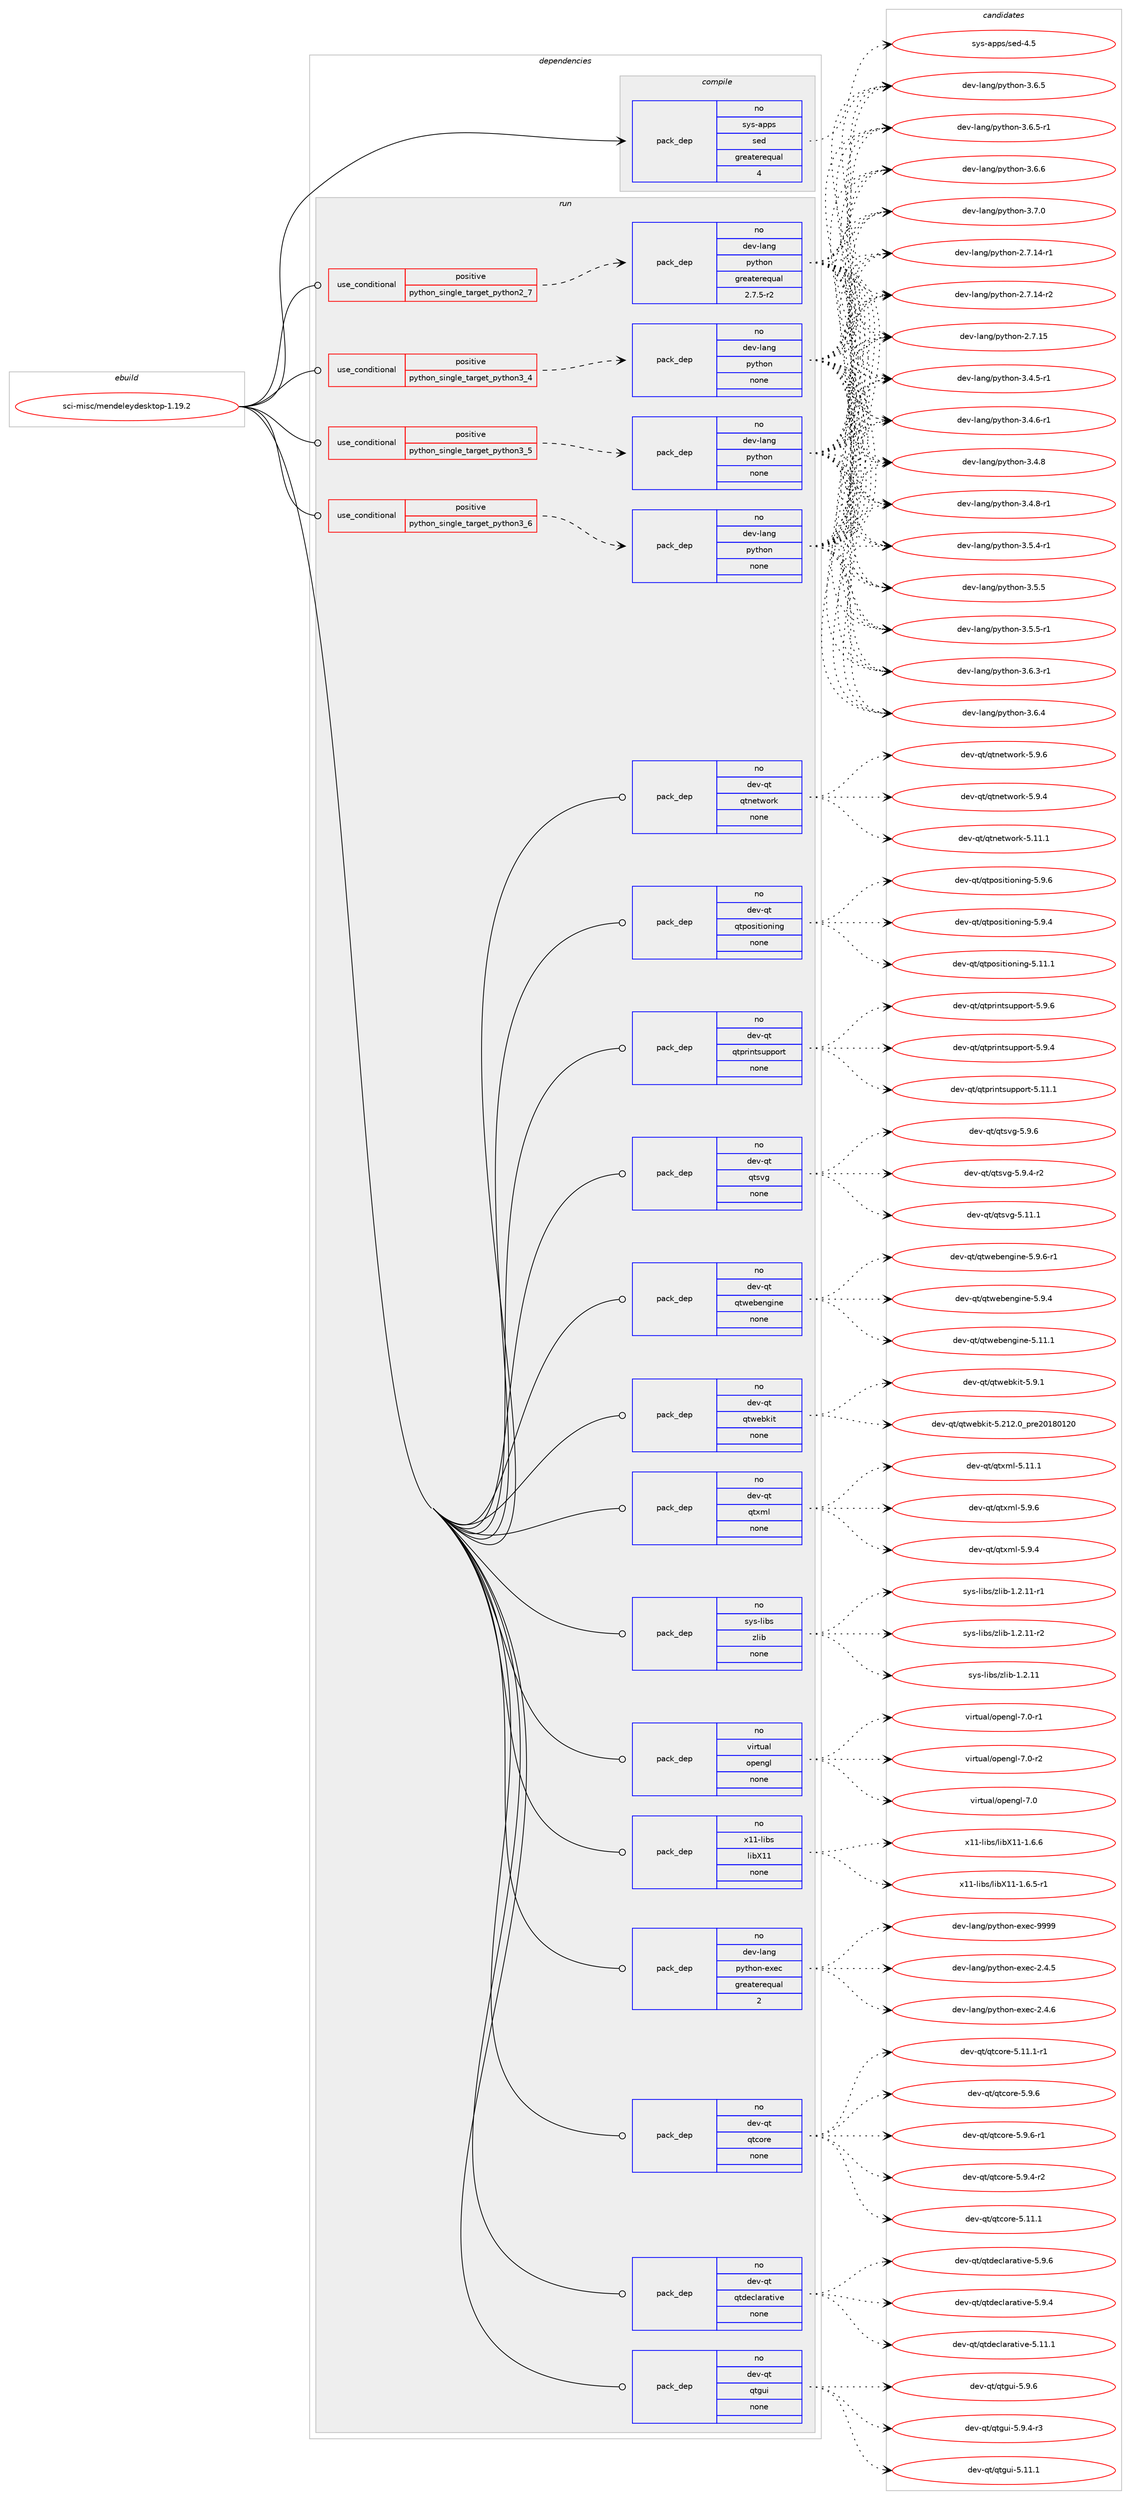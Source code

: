 digraph prolog {

# *************
# Graph options
# *************

newrank=true;
concentrate=true;
compound=true;
graph [rankdir=LR,fontname=Helvetica,fontsize=10,ranksep=1.5];#, ranksep=2.5, nodesep=0.2];
edge  [arrowhead=vee];
node  [fontname=Helvetica,fontsize=10];

# **********
# The ebuild
# **********

subgraph cluster_leftcol {
color=gray;
rank=same;
label=<<i>ebuild</i>>;
id [label="sci-misc/mendeleydesktop-1.19.2", color=red, width=4, href="../sci-misc/mendeleydesktop-1.19.2.svg"];
}

# ****************
# The dependencies
# ****************

subgraph cluster_midcol {
color=gray;
label=<<i>dependencies</i>>;
subgraph cluster_compile {
fillcolor="#eeeeee";
style=filled;
label=<<i>compile</i>>;
subgraph pack1148 {
dependency1564 [label=<<TABLE BORDER="0" CELLBORDER="1" CELLSPACING="0" CELLPADDING="4" WIDTH="220"><TR><TD ROWSPAN="6" CELLPADDING="30">pack_dep</TD></TR><TR><TD WIDTH="110">no</TD></TR><TR><TD>sys-apps</TD></TR><TR><TD>sed</TD></TR><TR><TD>greaterequal</TD></TR><TR><TD>4</TD></TR></TABLE>>, shape=none, color=blue];
}
id:e -> dependency1564:w [weight=20,style="solid",arrowhead="vee"];
}
subgraph cluster_compileandrun {
fillcolor="#eeeeee";
style=filled;
label=<<i>compile and run</i>>;
}
subgraph cluster_run {
fillcolor="#eeeeee";
style=filled;
label=<<i>run</i>>;
subgraph cond390 {
dependency1565 [label=<<TABLE BORDER="0" CELLBORDER="1" CELLSPACING="0" CELLPADDING="4"><TR><TD ROWSPAN="3" CELLPADDING="10">use_conditional</TD></TR><TR><TD>positive</TD></TR><TR><TD>python_single_target_python2_7</TD></TR></TABLE>>, shape=none, color=red];
subgraph pack1149 {
dependency1566 [label=<<TABLE BORDER="0" CELLBORDER="1" CELLSPACING="0" CELLPADDING="4" WIDTH="220"><TR><TD ROWSPAN="6" CELLPADDING="30">pack_dep</TD></TR><TR><TD WIDTH="110">no</TD></TR><TR><TD>dev-lang</TD></TR><TR><TD>python</TD></TR><TR><TD>greaterequal</TD></TR><TR><TD>2.7.5-r2</TD></TR></TABLE>>, shape=none, color=blue];
}
dependency1565:e -> dependency1566:w [weight=20,style="dashed",arrowhead="vee"];
}
id:e -> dependency1565:w [weight=20,style="solid",arrowhead="odot"];
subgraph cond391 {
dependency1567 [label=<<TABLE BORDER="0" CELLBORDER="1" CELLSPACING="0" CELLPADDING="4"><TR><TD ROWSPAN="3" CELLPADDING="10">use_conditional</TD></TR><TR><TD>positive</TD></TR><TR><TD>python_single_target_python3_4</TD></TR></TABLE>>, shape=none, color=red];
subgraph pack1150 {
dependency1568 [label=<<TABLE BORDER="0" CELLBORDER="1" CELLSPACING="0" CELLPADDING="4" WIDTH="220"><TR><TD ROWSPAN="6" CELLPADDING="30">pack_dep</TD></TR><TR><TD WIDTH="110">no</TD></TR><TR><TD>dev-lang</TD></TR><TR><TD>python</TD></TR><TR><TD>none</TD></TR><TR><TD></TD></TR></TABLE>>, shape=none, color=blue];
}
dependency1567:e -> dependency1568:w [weight=20,style="dashed",arrowhead="vee"];
}
id:e -> dependency1567:w [weight=20,style="solid",arrowhead="odot"];
subgraph cond392 {
dependency1569 [label=<<TABLE BORDER="0" CELLBORDER="1" CELLSPACING="0" CELLPADDING="4"><TR><TD ROWSPAN="3" CELLPADDING="10">use_conditional</TD></TR><TR><TD>positive</TD></TR><TR><TD>python_single_target_python3_5</TD></TR></TABLE>>, shape=none, color=red];
subgraph pack1151 {
dependency1570 [label=<<TABLE BORDER="0" CELLBORDER="1" CELLSPACING="0" CELLPADDING="4" WIDTH="220"><TR><TD ROWSPAN="6" CELLPADDING="30">pack_dep</TD></TR><TR><TD WIDTH="110">no</TD></TR><TR><TD>dev-lang</TD></TR><TR><TD>python</TD></TR><TR><TD>none</TD></TR><TR><TD></TD></TR></TABLE>>, shape=none, color=blue];
}
dependency1569:e -> dependency1570:w [weight=20,style="dashed",arrowhead="vee"];
}
id:e -> dependency1569:w [weight=20,style="solid",arrowhead="odot"];
subgraph cond393 {
dependency1571 [label=<<TABLE BORDER="0" CELLBORDER="1" CELLSPACING="0" CELLPADDING="4"><TR><TD ROWSPAN="3" CELLPADDING="10">use_conditional</TD></TR><TR><TD>positive</TD></TR><TR><TD>python_single_target_python3_6</TD></TR></TABLE>>, shape=none, color=red];
subgraph pack1152 {
dependency1572 [label=<<TABLE BORDER="0" CELLBORDER="1" CELLSPACING="0" CELLPADDING="4" WIDTH="220"><TR><TD ROWSPAN="6" CELLPADDING="30">pack_dep</TD></TR><TR><TD WIDTH="110">no</TD></TR><TR><TD>dev-lang</TD></TR><TR><TD>python</TD></TR><TR><TD>none</TD></TR><TR><TD></TD></TR></TABLE>>, shape=none, color=blue];
}
dependency1571:e -> dependency1572:w [weight=20,style="dashed",arrowhead="vee"];
}
id:e -> dependency1571:w [weight=20,style="solid",arrowhead="odot"];
subgraph pack1153 {
dependency1573 [label=<<TABLE BORDER="0" CELLBORDER="1" CELLSPACING="0" CELLPADDING="4" WIDTH="220"><TR><TD ROWSPAN="6" CELLPADDING="30">pack_dep</TD></TR><TR><TD WIDTH="110">no</TD></TR><TR><TD>dev-lang</TD></TR><TR><TD>python-exec</TD></TR><TR><TD>greaterequal</TD></TR><TR><TD>2</TD></TR></TABLE>>, shape=none, color=blue];
}
id:e -> dependency1573:w [weight=20,style="solid",arrowhead="odot"];
subgraph pack1154 {
dependency1574 [label=<<TABLE BORDER="0" CELLBORDER="1" CELLSPACING="0" CELLPADDING="4" WIDTH="220"><TR><TD ROWSPAN="6" CELLPADDING="30">pack_dep</TD></TR><TR><TD WIDTH="110">no</TD></TR><TR><TD>dev-qt</TD></TR><TR><TD>qtcore</TD></TR><TR><TD>none</TD></TR><TR><TD></TD></TR></TABLE>>, shape=none, color=blue];
}
id:e -> dependency1574:w [weight=20,style="solid",arrowhead="odot"];
subgraph pack1155 {
dependency1575 [label=<<TABLE BORDER="0" CELLBORDER="1" CELLSPACING="0" CELLPADDING="4" WIDTH="220"><TR><TD ROWSPAN="6" CELLPADDING="30">pack_dep</TD></TR><TR><TD WIDTH="110">no</TD></TR><TR><TD>dev-qt</TD></TR><TR><TD>qtdeclarative</TD></TR><TR><TD>none</TD></TR><TR><TD></TD></TR></TABLE>>, shape=none, color=blue];
}
id:e -> dependency1575:w [weight=20,style="solid",arrowhead="odot"];
subgraph pack1156 {
dependency1576 [label=<<TABLE BORDER="0" CELLBORDER="1" CELLSPACING="0" CELLPADDING="4" WIDTH="220"><TR><TD ROWSPAN="6" CELLPADDING="30">pack_dep</TD></TR><TR><TD WIDTH="110">no</TD></TR><TR><TD>dev-qt</TD></TR><TR><TD>qtgui</TD></TR><TR><TD>none</TD></TR><TR><TD></TD></TR></TABLE>>, shape=none, color=blue];
}
id:e -> dependency1576:w [weight=20,style="solid",arrowhead="odot"];
subgraph pack1157 {
dependency1577 [label=<<TABLE BORDER="0" CELLBORDER="1" CELLSPACING="0" CELLPADDING="4" WIDTH="220"><TR><TD ROWSPAN="6" CELLPADDING="30">pack_dep</TD></TR><TR><TD WIDTH="110">no</TD></TR><TR><TD>dev-qt</TD></TR><TR><TD>qtnetwork</TD></TR><TR><TD>none</TD></TR><TR><TD></TD></TR></TABLE>>, shape=none, color=blue];
}
id:e -> dependency1577:w [weight=20,style="solid",arrowhead="odot"];
subgraph pack1158 {
dependency1578 [label=<<TABLE BORDER="0" CELLBORDER="1" CELLSPACING="0" CELLPADDING="4" WIDTH="220"><TR><TD ROWSPAN="6" CELLPADDING="30">pack_dep</TD></TR><TR><TD WIDTH="110">no</TD></TR><TR><TD>dev-qt</TD></TR><TR><TD>qtpositioning</TD></TR><TR><TD>none</TD></TR><TR><TD></TD></TR></TABLE>>, shape=none, color=blue];
}
id:e -> dependency1578:w [weight=20,style="solid",arrowhead="odot"];
subgraph pack1159 {
dependency1579 [label=<<TABLE BORDER="0" CELLBORDER="1" CELLSPACING="0" CELLPADDING="4" WIDTH="220"><TR><TD ROWSPAN="6" CELLPADDING="30">pack_dep</TD></TR><TR><TD WIDTH="110">no</TD></TR><TR><TD>dev-qt</TD></TR><TR><TD>qtprintsupport</TD></TR><TR><TD>none</TD></TR><TR><TD></TD></TR></TABLE>>, shape=none, color=blue];
}
id:e -> dependency1579:w [weight=20,style="solid",arrowhead="odot"];
subgraph pack1160 {
dependency1580 [label=<<TABLE BORDER="0" CELLBORDER="1" CELLSPACING="0" CELLPADDING="4" WIDTH="220"><TR><TD ROWSPAN="6" CELLPADDING="30">pack_dep</TD></TR><TR><TD WIDTH="110">no</TD></TR><TR><TD>dev-qt</TD></TR><TR><TD>qtsvg</TD></TR><TR><TD>none</TD></TR><TR><TD></TD></TR></TABLE>>, shape=none, color=blue];
}
id:e -> dependency1580:w [weight=20,style="solid",arrowhead="odot"];
subgraph pack1161 {
dependency1581 [label=<<TABLE BORDER="0" CELLBORDER="1" CELLSPACING="0" CELLPADDING="4" WIDTH="220"><TR><TD ROWSPAN="6" CELLPADDING="30">pack_dep</TD></TR><TR><TD WIDTH="110">no</TD></TR><TR><TD>dev-qt</TD></TR><TR><TD>qtwebengine</TD></TR><TR><TD>none</TD></TR><TR><TD></TD></TR></TABLE>>, shape=none, color=blue];
}
id:e -> dependency1581:w [weight=20,style="solid",arrowhead="odot"];
subgraph pack1162 {
dependency1582 [label=<<TABLE BORDER="0" CELLBORDER="1" CELLSPACING="0" CELLPADDING="4" WIDTH="220"><TR><TD ROWSPAN="6" CELLPADDING="30">pack_dep</TD></TR><TR><TD WIDTH="110">no</TD></TR><TR><TD>dev-qt</TD></TR><TR><TD>qtwebkit</TD></TR><TR><TD>none</TD></TR><TR><TD></TD></TR></TABLE>>, shape=none, color=blue];
}
id:e -> dependency1582:w [weight=20,style="solid",arrowhead="odot"];
subgraph pack1163 {
dependency1583 [label=<<TABLE BORDER="0" CELLBORDER="1" CELLSPACING="0" CELLPADDING="4" WIDTH="220"><TR><TD ROWSPAN="6" CELLPADDING="30">pack_dep</TD></TR><TR><TD WIDTH="110">no</TD></TR><TR><TD>dev-qt</TD></TR><TR><TD>qtxml</TD></TR><TR><TD>none</TD></TR><TR><TD></TD></TR></TABLE>>, shape=none, color=blue];
}
id:e -> dependency1583:w [weight=20,style="solid",arrowhead="odot"];
subgraph pack1164 {
dependency1584 [label=<<TABLE BORDER="0" CELLBORDER="1" CELLSPACING="0" CELLPADDING="4" WIDTH="220"><TR><TD ROWSPAN="6" CELLPADDING="30">pack_dep</TD></TR><TR><TD WIDTH="110">no</TD></TR><TR><TD>sys-libs</TD></TR><TR><TD>zlib</TD></TR><TR><TD>none</TD></TR><TR><TD></TD></TR></TABLE>>, shape=none, color=blue];
}
id:e -> dependency1584:w [weight=20,style="solid",arrowhead="odot"];
subgraph pack1165 {
dependency1585 [label=<<TABLE BORDER="0" CELLBORDER="1" CELLSPACING="0" CELLPADDING="4" WIDTH="220"><TR><TD ROWSPAN="6" CELLPADDING="30">pack_dep</TD></TR><TR><TD WIDTH="110">no</TD></TR><TR><TD>virtual</TD></TR><TR><TD>opengl</TD></TR><TR><TD>none</TD></TR><TR><TD></TD></TR></TABLE>>, shape=none, color=blue];
}
id:e -> dependency1585:w [weight=20,style="solid",arrowhead="odot"];
subgraph pack1166 {
dependency1586 [label=<<TABLE BORDER="0" CELLBORDER="1" CELLSPACING="0" CELLPADDING="4" WIDTH="220"><TR><TD ROWSPAN="6" CELLPADDING="30">pack_dep</TD></TR><TR><TD WIDTH="110">no</TD></TR><TR><TD>x11-libs</TD></TR><TR><TD>libX11</TD></TR><TR><TD>none</TD></TR><TR><TD></TD></TR></TABLE>>, shape=none, color=blue];
}
id:e -> dependency1586:w [weight=20,style="solid",arrowhead="odot"];
}
}

# **************
# The candidates
# **************

subgraph cluster_choices {
rank=same;
color=gray;
label=<<i>candidates</i>>;

subgraph choice1148 {
color=black;
nodesep=1;
choice11512111545971121121154711510110045524653 [label="sys-apps/sed-4.5", color=red, width=4,href="../sys-apps/sed-4.5.svg"];
dependency1564:e -> choice11512111545971121121154711510110045524653:w [style=dotted,weight="100"];
}
subgraph choice1149 {
color=black;
nodesep=1;
choice100101118451089711010347112121116104111110455046554649524511449 [label="dev-lang/python-2.7.14-r1", color=red, width=4,href="../dev-lang/python-2.7.14-r1.svg"];
choice100101118451089711010347112121116104111110455046554649524511450 [label="dev-lang/python-2.7.14-r2", color=red, width=4,href="../dev-lang/python-2.7.14-r2.svg"];
choice10010111845108971101034711212111610411111045504655464953 [label="dev-lang/python-2.7.15", color=red, width=4,href="../dev-lang/python-2.7.15.svg"];
choice1001011184510897110103471121211161041111104551465246534511449 [label="dev-lang/python-3.4.5-r1", color=red, width=4,href="../dev-lang/python-3.4.5-r1.svg"];
choice1001011184510897110103471121211161041111104551465246544511449 [label="dev-lang/python-3.4.6-r1", color=red, width=4,href="../dev-lang/python-3.4.6-r1.svg"];
choice100101118451089711010347112121116104111110455146524656 [label="dev-lang/python-3.4.8", color=red, width=4,href="../dev-lang/python-3.4.8.svg"];
choice1001011184510897110103471121211161041111104551465246564511449 [label="dev-lang/python-3.4.8-r1", color=red, width=4,href="../dev-lang/python-3.4.8-r1.svg"];
choice1001011184510897110103471121211161041111104551465346524511449 [label="dev-lang/python-3.5.4-r1", color=red, width=4,href="../dev-lang/python-3.5.4-r1.svg"];
choice100101118451089711010347112121116104111110455146534653 [label="dev-lang/python-3.5.5", color=red, width=4,href="../dev-lang/python-3.5.5.svg"];
choice1001011184510897110103471121211161041111104551465346534511449 [label="dev-lang/python-3.5.5-r1", color=red, width=4,href="../dev-lang/python-3.5.5-r1.svg"];
choice1001011184510897110103471121211161041111104551465446514511449 [label="dev-lang/python-3.6.3-r1", color=red, width=4,href="../dev-lang/python-3.6.3-r1.svg"];
choice100101118451089711010347112121116104111110455146544652 [label="dev-lang/python-3.6.4", color=red, width=4,href="../dev-lang/python-3.6.4.svg"];
choice100101118451089711010347112121116104111110455146544653 [label="dev-lang/python-3.6.5", color=red, width=4,href="../dev-lang/python-3.6.5.svg"];
choice1001011184510897110103471121211161041111104551465446534511449 [label="dev-lang/python-3.6.5-r1", color=red, width=4,href="../dev-lang/python-3.6.5-r1.svg"];
choice100101118451089711010347112121116104111110455146544654 [label="dev-lang/python-3.6.6", color=red, width=4,href="../dev-lang/python-3.6.6.svg"];
choice100101118451089711010347112121116104111110455146554648 [label="dev-lang/python-3.7.0", color=red, width=4,href="../dev-lang/python-3.7.0.svg"];
dependency1566:e -> choice100101118451089711010347112121116104111110455046554649524511449:w [style=dotted,weight="100"];
dependency1566:e -> choice100101118451089711010347112121116104111110455046554649524511450:w [style=dotted,weight="100"];
dependency1566:e -> choice10010111845108971101034711212111610411111045504655464953:w [style=dotted,weight="100"];
dependency1566:e -> choice1001011184510897110103471121211161041111104551465246534511449:w [style=dotted,weight="100"];
dependency1566:e -> choice1001011184510897110103471121211161041111104551465246544511449:w [style=dotted,weight="100"];
dependency1566:e -> choice100101118451089711010347112121116104111110455146524656:w [style=dotted,weight="100"];
dependency1566:e -> choice1001011184510897110103471121211161041111104551465246564511449:w [style=dotted,weight="100"];
dependency1566:e -> choice1001011184510897110103471121211161041111104551465346524511449:w [style=dotted,weight="100"];
dependency1566:e -> choice100101118451089711010347112121116104111110455146534653:w [style=dotted,weight="100"];
dependency1566:e -> choice1001011184510897110103471121211161041111104551465346534511449:w [style=dotted,weight="100"];
dependency1566:e -> choice1001011184510897110103471121211161041111104551465446514511449:w [style=dotted,weight="100"];
dependency1566:e -> choice100101118451089711010347112121116104111110455146544652:w [style=dotted,weight="100"];
dependency1566:e -> choice100101118451089711010347112121116104111110455146544653:w [style=dotted,weight="100"];
dependency1566:e -> choice1001011184510897110103471121211161041111104551465446534511449:w [style=dotted,weight="100"];
dependency1566:e -> choice100101118451089711010347112121116104111110455146544654:w [style=dotted,weight="100"];
dependency1566:e -> choice100101118451089711010347112121116104111110455146554648:w [style=dotted,weight="100"];
}
subgraph choice1150 {
color=black;
nodesep=1;
choice100101118451089711010347112121116104111110455046554649524511449 [label="dev-lang/python-2.7.14-r1", color=red, width=4,href="../dev-lang/python-2.7.14-r1.svg"];
choice100101118451089711010347112121116104111110455046554649524511450 [label="dev-lang/python-2.7.14-r2", color=red, width=4,href="../dev-lang/python-2.7.14-r2.svg"];
choice10010111845108971101034711212111610411111045504655464953 [label="dev-lang/python-2.7.15", color=red, width=4,href="../dev-lang/python-2.7.15.svg"];
choice1001011184510897110103471121211161041111104551465246534511449 [label="dev-lang/python-3.4.5-r1", color=red, width=4,href="../dev-lang/python-3.4.5-r1.svg"];
choice1001011184510897110103471121211161041111104551465246544511449 [label="dev-lang/python-3.4.6-r1", color=red, width=4,href="../dev-lang/python-3.4.6-r1.svg"];
choice100101118451089711010347112121116104111110455146524656 [label="dev-lang/python-3.4.8", color=red, width=4,href="../dev-lang/python-3.4.8.svg"];
choice1001011184510897110103471121211161041111104551465246564511449 [label="dev-lang/python-3.4.8-r1", color=red, width=4,href="../dev-lang/python-3.4.8-r1.svg"];
choice1001011184510897110103471121211161041111104551465346524511449 [label="dev-lang/python-3.5.4-r1", color=red, width=4,href="../dev-lang/python-3.5.4-r1.svg"];
choice100101118451089711010347112121116104111110455146534653 [label="dev-lang/python-3.5.5", color=red, width=4,href="../dev-lang/python-3.5.5.svg"];
choice1001011184510897110103471121211161041111104551465346534511449 [label="dev-lang/python-3.5.5-r1", color=red, width=4,href="../dev-lang/python-3.5.5-r1.svg"];
choice1001011184510897110103471121211161041111104551465446514511449 [label="dev-lang/python-3.6.3-r1", color=red, width=4,href="../dev-lang/python-3.6.3-r1.svg"];
choice100101118451089711010347112121116104111110455146544652 [label="dev-lang/python-3.6.4", color=red, width=4,href="../dev-lang/python-3.6.4.svg"];
choice100101118451089711010347112121116104111110455146544653 [label="dev-lang/python-3.6.5", color=red, width=4,href="../dev-lang/python-3.6.5.svg"];
choice1001011184510897110103471121211161041111104551465446534511449 [label="dev-lang/python-3.6.5-r1", color=red, width=4,href="../dev-lang/python-3.6.5-r1.svg"];
choice100101118451089711010347112121116104111110455146544654 [label="dev-lang/python-3.6.6", color=red, width=4,href="../dev-lang/python-3.6.6.svg"];
choice100101118451089711010347112121116104111110455146554648 [label="dev-lang/python-3.7.0", color=red, width=4,href="../dev-lang/python-3.7.0.svg"];
dependency1568:e -> choice100101118451089711010347112121116104111110455046554649524511449:w [style=dotted,weight="100"];
dependency1568:e -> choice100101118451089711010347112121116104111110455046554649524511450:w [style=dotted,weight="100"];
dependency1568:e -> choice10010111845108971101034711212111610411111045504655464953:w [style=dotted,weight="100"];
dependency1568:e -> choice1001011184510897110103471121211161041111104551465246534511449:w [style=dotted,weight="100"];
dependency1568:e -> choice1001011184510897110103471121211161041111104551465246544511449:w [style=dotted,weight="100"];
dependency1568:e -> choice100101118451089711010347112121116104111110455146524656:w [style=dotted,weight="100"];
dependency1568:e -> choice1001011184510897110103471121211161041111104551465246564511449:w [style=dotted,weight="100"];
dependency1568:e -> choice1001011184510897110103471121211161041111104551465346524511449:w [style=dotted,weight="100"];
dependency1568:e -> choice100101118451089711010347112121116104111110455146534653:w [style=dotted,weight="100"];
dependency1568:e -> choice1001011184510897110103471121211161041111104551465346534511449:w [style=dotted,weight="100"];
dependency1568:e -> choice1001011184510897110103471121211161041111104551465446514511449:w [style=dotted,weight="100"];
dependency1568:e -> choice100101118451089711010347112121116104111110455146544652:w [style=dotted,weight="100"];
dependency1568:e -> choice100101118451089711010347112121116104111110455146544653:w [style=dotted,weight="100"];
dependency1568:e -> choice1001011184510897110103471121211161041111104551465446534511449:w [style=dotted,weight="100"];
dependency1568:e -> choice100101118451089711010347112121116104111110455146544654:w [style=dotted,weight="100"];
dependency1568:e -> choice100101118451089711010347112121116104111110455146554648:w [style=dotted,weight="100"];
}
subgraph choice1151 {
color=black;
nodesep=1;
choice100101118451089711010347112121116104111110455046554649524511449 [label="dev-lang/python-2.7.14-r1", color=red, width=4,href="../dev-lang/python-2.7.14-r1.svg"];
choice100101118451089711010347112121116104111110455046554649524511450 [label="dev-lang/python-2.7.14-r2", color=red, width=4,href="../dev-lang/python-2.7.14-r2.svg"];
choice10010111845108971101034711212111610411111045504655464953 [label="dev-lang/python-2.7.15", color=red, width=4,href="../dev-lang/python-2.7.15.svg"];
choice1001011184510897110103471121211161041111104551465246534511449 [label="dev-lang/python-3.4.5-r1", color=red, width=4,href="../dev-lang/python-3.4.5-r1.svg"];
choice1001011184510897110103471121211161041111104551465246544511449 [label="dev-lang/python-3.4.6-r1", color=red, width=4,href="../dev-lang/python-3.4.6-r1.svg"];
choice100101118451089711010347112121116104111110455146524656 [label="dev-lang/python-3.4.8", color=red, width=4,href="../dev-lang/python-3.4.8.svg"];
choice1001011184510897110103471121211161041111104551465246564511449 [label="dev-lang/python-3.4.8-r1", color=red, width=4,href="../dev-lang/python-3.4.8-r1.svg"];
choice1001011184510897110103471121211161041111104551465346524511449 [label="dev-lang/python-3.5.4-r1", color=red, width=4,href="../dev-lang/python-3.5.4-r1.svg"];
choice100101118451089711010347112121116104111110455146534653 [label="dev-lang/python-3.5.5", color=red, width=4,href="../dev-lang/python-3.5.5.svg"];
choice1001011184510897110103471121211161041111104551465346534511449 [label="dev-lang/python-3.5.5-r1", color=red, width=4,href="../dev-lang/python-3.5.5-r1.svg"];
choice1001011184510897110103471121211161041111104551465446514511449 [label="dev-lang/python-3.6.3-r1", color=red, width=4,href="../dev-lang/python-3.6.3-r1.svg"];
choice100101118451089711010347112121116104111110455146544652 [label="dev-lang/python-3.6.4", color=red, width=4,href="../dev-lang/python-3.6.4.svg"];
choice100101118451089711010347112121116104111110455146544653 [label="dev-lang/python-3.6.5", color=red, width=4,href="../dev-lang/python-3.6.5.svg"];
choice1001011184510897110103471121211161041111104551465446534511449 [label="dev-lang/python-3.6.5-r1", color=red, width=4,href="../dev-lang/python-3.6.5-r1.svg"];
choice100101118451089711010347112121116104111110455146544654 [label="dev-lang/python-3.6.6", color=red, width=4,href="../dev-lang/python-3.6.6.svg"];
choice100101118451089711010347112121116104111110455146554648 [label="dev-lang/python-3.7.0", color=red, width=4,href="../dev-lang/python-3.7.0.svg"];
dependency1570:e -> choice100101118451089711010347112121116104111110455046554649524511449:w [style=dotted,weight="100"];
dependency1570:e -> choice100101118451089711010347112121116104111110455046554649524511450:w [style=dotted,weight="100"];
dependency1570:e -> choice10010111845108971101034711212111610411111045504655464953:w [style=dotted,weight="100"];
dependency1570:e -> choice1001011184510897110103471121211161041111104551465246534511449:w [style=dotted,weight="100"];
dependency1570:e -> choice1001011184510897110103471121211161041111104551465246544511449:w [style=dotted,weight="100"];
dependency1570:e -> choice100101118451089711010347112121116104111110455146524656:w [style=dotted,weight="100"];
dependency1570:e -> choice1001011184510897110103471121211161041111104551465246564511449:w [style=dotted,weight="100"];
dependency1570:e -> choice1001011184510897110103471121211161041111104551465346524511449:w [style=dotted,weight="100"];
dependency1570:e -> choice100101118451089711010347112121116104111110455146534653:w [style=dotted,weight="100"];
dependency1570:e -> choice1001011184510897110103471121211161041111104551465346534511449:w [style=dotted,weight="100"];
dependency1570:e -> choice1001011184510897110103471121211161041111104551465446514511449:w [style=dotted,weight="100"];
dependency1570:e -> choice100101118451089711010347112121116104111110455146544652:w [style=dotted,weight="100"];
dependency1570:e -> choice100101118451089711010347112121116104111110455146544653:w [style=dotted,weight="100"];
dependency1570:e -> choice1001011184510897110103471121211161041111104551465446534511449:w [style=dotted,weight="100"];
dependency1570:e -> choice100101118451089711010347112121116104111110455146544654:w [style=dotted,weight="100"];
dependency1570:e -> choice100101118451089711010347112121116104111110455146554648:w [style=dotted,weight="100"];
}
subgraph choice1152 {
color=black;
nodesep=1;
choice100101118451089711010347112121116104111110455046554649524511449 [label="dev-lang/python-2.7.14-r1", color=red, width=4,href="../dev-lang/python-2.7.14-r1.svg"];
choice100101118451089711010347112121116104111110455046554649524511450 [label="dev-lang/python-2.7.14-r2", color=red, width=4,href="../dev-lang/python-2.7.14-r2.svg"];
choice10010111845108971101034711212111610411111045504655464953 [label="dev-lang/python-2.7.15", color=red, width=4,href="../dev-lang/python-2.7.15.svg"];
choice1001011184510897110103471121211161041111104551465246534511449 [label="dev-lang/python-3.4.5-r1", color=red, width=4,href="../dev-lang/python-3.4.5-r1.svg"];
choice1001011184510897110103471121211161041111104551465246544511449 [label="dev-lang/python-3.4.6-r1", color=red, width=4,href="../dev-lang/python-3.4.6-r1.svg"];
choice100101118451089711010347112121116104111110455146524656 [label="dev-lang/python-3.4.8", color=red, width=4,href="../dev-lang/python-3.4.8.svg"];
choice1001011184510897110103471121211161041111104551465246564511449 [label="dev-lang/python-3.4.8-r1", color=red, width=4,href="../dev-lang/python-3.4.8-r1.svg"];
choice1001011184510897110103471121211161041111104551465346524511449 [label="dev-lang/python-3.5.4-r1", color=red, width=4,href="../dev-lang/python-3.5.4-r1.svg"];
choice100101118451089711010347112121116104111110455146534653 [label="dev-lang/python-3.5.5", color=red, width=4,href="../dev-lang/python-3.5.5.svg"];
choice1001011184510897110103471121211161041111104551465346534511449 [label="dev-lang/python-3.5.5-r1", color=red, width=4,href="../dev-lang/python-3.5.5-r1.svg"];
choice1001011184510897110103471121211161041111104551465446514511449 [label="dev-lang/python-3.6.3-r1", color=red, width=4,href="../dev-lang/python-3.6.3-r1.svg"];
choice100101118451089711010347112121116104111110455146544652 [label="dev-lang/python-3.6.4", color=red, width=4,href="../dev-lang/python-3.6.4.svg"];
choice100101118451089711010347112121116104111110455146544653 [label="dev-lang/python-3.6.5", color=red, width=4,href="../dev-lang/python-3.6.5.svg"];
choice1001011184510897110103471121211161041111104551465446534511449 [label="dev-lang/python-3.6.5-r1", color=red, width=4,href="../dev-lang/python-3.6.5-r1.svg"];
choice100101118451089711010347112121116104111110455146544654 [label="dev-lang/python-3.6.6", color=red, width=4,href="../dev-lang/python-3.6.6.svg"];
choice100101118451089711010347112121116104111110455146554648 [label="dev-lang/python-3.7.0", color=red, width=4,href="../dev-lang/python-3.7.0.svg"];
dependency1572:e -> choice100101118451089711010347112121116104111110455046554649524511449:w [style=dotted,weight="100"];
dependency1572:e -> choice100101118451089711010347112121116104111110455046554649524511450:w [style=dotted,weight="100"];
dependency1572:e -> choice10010111845108971101034711212111610411111045504655464953:w [style=dotted,weight="100"];
dependency1572:e -> choice1001011184510897110103471121211161041111104551465246534511449:w [style=dotted,weight="100"];
dependency1572:e -> choice1001011184510897110103471121211161041111104551465246544511449:w [style=dotted,weight="100"];
dependency1572:e -> choice100101118451089711010347112121116104111110455146524656:w [style=dotted,weight="100"];
dependency1572:e -> choice1001011184510897110103471121211161041111104551465246564511449:w [style=dotted,weight="100"];
dependency1572:e -> choice1001011184510897110103471121211161041111104551465346524511449:w [style=dotted,weight="100"];
dependency1572:e -> choice100101118451089711010347112121116104111110455146534653:w [style=dotted,weight="100"];
dependency1572:e -> choice1001011184510897110103471121211161041111104551465346534511449:w [style=dotted,weight="100"];
dependency1572:e -> choice1001011184510897110103471121211161041111104551465446514511449:w [style=dotted,weight="100"];
dependency1572:e -> choice100101118451089711010347112121116104111110455146544652:w [style=dotted,weight="100"];
dependency1572:e -> choice100101118451089711010347112121116104111110455146544653:w [style=dotted,weight="100"];
dependency1572:e -> choice1001011184510897110103471121211161041111104551465446534511449:w [style=dotted,weight="100"];
dependency1572:e -> choice100101118451089711010347112121116104111110455146544654:w [style=dotted,weight="100"];
dependency1572:e -> choice100101118451089711010347112121116104111110455146554648:w [style=dotted,weight="100"];
}
subgraph choice1153 {
color=black;
nodesep=1;
choice1001011184510897110103471121211161041111104510112010199455046524653 [label="dev-lang/python-exec-2.4.5", color=red, width=4,href="../dev-lang/python-exec-2.4.5.svg"];
choice1001011184510897110103471121211161041111104510112010199455046524654 [label="dev-lang/python-exec-2.4.6", color=red, width=4,href="../dev-lang/python-exec-2.4.6.svg"];
choice10010111845108971101034711212111610411111045101120101994557575757 [label="dev-lang/python-exec-9999", color=red, width=4,href="../dev-lang/python-exec-9999.svg"];
dependency1573:e -> choice1001011184510897110103471121211161041111104510112010199455046524653:w [style=dotted,weight="100"];
dependency1573:e -> choice1001011184510897110103471121211161041111104510112010199455046524654:w [style=dotted,weight="100"];
dependency1573:e -> choice10010111845108971101034711212111610411111045101120101994557575757:w [style=dotted,weight="100"];
}
subgraph choice1154 {
color=black;
nodesep=1;
choice1001011184511311647113116991111141014553465746524511450 [label="dev-qt/qtcore-5.9.4-r2", color=red, width=4,href="../dev-qt/qtcore-5.9.4-r2.svg"];
choice10010111845113116471131169911111410145534649494649 [label="dev-qt/qtcore-5.11.1", color=red, width=4,href="../dev-qt/qtcore-5.11.1.svg"];
choice100101118451131164711311699111114101455346494946494511449 [label="dev-qt/qtcore-5.11.1-r1", color=red, width=4,href="../dev-qt/qtcore-5.11.1-r1.svg"];
choice100101118451131164711311699111114101455346574654 [label="dev-qt/qtcore-5.9.6", color=red, width=4,href="../dev-qt/qtcore-5.9.6.svg"];
choice1001011184511311647113116991111141014553465746544511449 [label="dev-qt/qtcore-5.9.6-r1", color=red, width=4,href="../dev-qt/qtcore-5.9.6-r1.svg"];
dependency1574:e -> choice1001011184511311647113116991111141014553465746524511450:w [style=dotted,weight="100"];
dependency1574:e -> choice10010111845113116471131169911111410145534649494649:w [style=dotted,weight="100"];
dependency1574:e -> choice100101118451131164711311699111114101455346494946494511449:w [style=dotted,weight="100"];
dependency1574:e -> choice100101118451131164711311699111114101455346574654:w [style=dotted,weight="100"];
dependency1574:e -> choice1001011184511311647113116991111141014553465746544511449:w [style=dotted,weight="100"];
}
subgraph choice1155 {
color=black;
nodesep=1;
choice1001011184511311647113116100101991089711497116105118101455346574652 [label="dev-qt/qtdeclarative-5.9.4", color=red, width=4,href="../dev-qt/qtdeclarative-5.9.4.svg"];
choice100101118451131164711311610010199108971149711610511810145534649494649 [label="dev-qt/qtdeclarative-5.11.1", color=red, width=4,href="../dev-qt/qtdeclarative-5.11.1.svg"];
choice1001011184511311647113116100101991089711497116105118101455346574654 [label="dev-qt/qtdeclarative-5.9.6", color=red, width=4,href="../dev-qt/qtdeclarative-5.9.6.svg"];
dependency1575:e -> choice1001011184511311647113116100101991089711497116105118101455346574652:w [style=dotted,weight="100"];
dependency1575:e -> choice100101118451131164711311610010199108971149711610511810145534649494649:w [style=dotted,weight="100"];
dependency1575:e -> choice1001011184511311647113116100101991089711497116105118101455346574654:w [style=dotted,weight="100"];
}
subgraph choice1156 {
color=black;
nodesep=1;
choice10010111845113116471131161031171054553465746524511451 [label="dev-qt/qtgui-5.9.4-r3", color=red, width=4,href="../dev-qt/qtgui-5.9.4-r3.svg"];
choice100101118451131164711311610311710545534649494649 [label="dev-qt/qtgui-5.11.1", color=red, width=4,href="../dev-qt/qtgui-5.11.1.svg"];
choice1001011184511311647113116103117105455346574654 [label="dev-qt/qtgui-5.9.6", color=red, width=4,href="../dev-qt/qtgui-5.9.6.svg"];
dependency1576:e -> choice10010111845113116471131161031171054553465746524511451:w [style=dotted,weight="100"];
dependency1576:e -> choice100101118451131164711311610311710545534649494649:w [style=dotted,weight="100"];
dependency1576:e -> choice1001011184511311647113116103117105455346574654:w [style=dotted,weight="100"];
}
subgraph choice1157 {
color=black;
nodesep=1;
choice1001011184511311647113116110101116119111114107455346574652 [label="dev-qt/qtnetwork-5.9.4", color=red, width=4,href="../dev-qt/qtnetwork-5.9.4.svg"];
choice100101118451131164711311611010111611911111410745534649494649 [label="dev-qt/qtnetwork-5.11.1", color=red, width=4,href="../dev-qt/qtnetwork-5.11.1.svg"];
choice1001011184511311647113116110101116119111114107455346574654 [label="dev-qt/qtnetwork-5.9.6", color=red, width=4,href="../dev-qt/qtnetwork-5.9.6.svg"];
dependency1577:e -> choice1001011184511311647113116110101116119111114107455346574652:w [style=dotted,weight="100"];
dependency1577:e -> choice100101118451131164711311611010111611911111410745534649494649:w [style=dotted,weight="100"];
dependency1577:e -> choice1001011184511311647113116110101116119111114107455346574654:w [style=dotted,weight="100"];
}
subgraph choice1158 {
color=black;
nodesep=1;
choice1001011184511311647113116112111115105116105111110105110103455346574652 [label="dev-qt/qtpositioning-5.9.4", color=red, width=4,href="../dev-qt/qtpositioning-5.9.4.svg"];
choice100101118451131164711311611211111510511610511111010511010345534649494649 [label="dev-qt/qtpositioning-5.11.1", color=red, width=4,href="../dev-qt/qtpositioning-5.11.1.svg"];
choice1001011184511311647113116112111115105116105111110105110103455346574654 [label="dev-qt/qtpositioning-5.9.6", color=red, width=4,href="../dev-qt/qtpositioning-5.9.6.svg"];
dependency1578:e -> choice1001011184511311647113116112111115105116105111110105110103455346574652:w [style=dotted,weight="100"];
dependency1578:e -> choice100101118451131164711311611211111510511610511111010511010345534649494649:w [style=dotted,weight="100"];
dependency1578:e -> choice1001011184511311647113116112111115105116105111110105110103455346574654:w [style=dotted,weight="100"];
}
subgraph choice1159 {
color=black;
nodesep=1;
choice1001011184511311647113116112114105110116115117112112111114116455346574652 [label="dev-qt/qtprintsupport-5.9.4", color=red, width=4,href="../dev-qt/qtprintsupport-5.9.4.svg"];
choice100101118451131164711311611211410511011611511711211211111411645534649494649 [label="dev-qt/qtprintsupport-5.11.1", color=red, width=4,href="../dev-qt/qtprintsupport-5.11.1.svg"];
choice1001011184511311647113116112114105110116115117112112111114116455346574654 [label="dev-qt/qtprintsupport-5.9.6", color=red, width=4,href="../dev-qt/qtprintsupport-5.9.6.svg"];
dependency1579:e -> choice1001011184511311647113116112114105110116115117112112111114116455346574652:w [style=dotted,weight="100"];
dependency1579:e -> choice100101118451131164711311611211410511011611511711211211111411645534649494649:w [style=dotted,weight="100"];
dependency1579:e -> choice1001011184511311647113116112114105110116115117112112111114116455346574654:w [style=dotted,weight="100"];
}
subgraph choice1160 {
color=black;
nodesep=1;
choice10010111845113116471131161151181034553465746524511450 [label="dev-qt/qtsvg-5.9.4-r2", color=red, width=4,href="../dev-qt/qtsvg-5.9.4-r2.svg"];
choice100101118451131164711311611511810345534649494649 [label="dev-qt/qtsvg-5.11.1", color=red, width=4,href="../dev-qt/qtsvg-5.11.1.svg"];
choice1001011184511311647113116115118103455346574654 [label="dev-qt/qtsvg-5.9.6", color=red, width=4,href="../dev-qt/qtsvg-5.9.6.svg"];
dependency1580:e -> choice10010111845113116471131161151181034553465746524511450:w [style=dotted,weight="100"];
dependency1580:e -> choice100101118451131164711311611511810345534649494649:w [style=dotted,weight="100"];
dependency1580:e -> choice1001011184511311647113116115118103455346574654:w [style=dotted,weight="100"];
}
subgraph choice1161 {
color=black;
nodesep=1;
choice100101118451131164711311611910198101110103105110101455346574652 [label="dev-qt/qtwebengine-5.9.4", color=red, width=4,href="../dev-qt/qtwebengine-5.9.4.svg"];
choice10010111845113116471131161191019810111010310511010145534649494649 [label="dev-qt/qtwebengine-5.11.1", color=red, width=4,href="../dev-qt/qtwebengine-5.11.1.svg"];
choice1001011184511311647113116119101981011101031051101014553465746544511449 [label="dev-qt/qtwebengine-5.9.6-r1", color=red, width=4,href="../dev-qt/qtwebengine-5.9.6-r1.svg"];
dependency1581:e -> choice100101118451131164711311611910198101110103105110101455346574652:w [style=dotted,weight="100"];
dependency1581:e -> choice10010111845113116471131161191019810111010310511010145534649494649:w [style=dotted,weight="100"];
dependency1581:e -> choice1001011184511311647113116119101981011101031051101014553465746544511449:w [style=dotted,weight="100"];
}
subgraph choice1162 {
color=black;
nodesep=1;
choice1001011184511311647113116119101981071051164553465049504648951121141015048495648495048 [label="dev-qt/qtwebkit-5.212.0_pre20180120", color=red, width=4,href="../dev-qt/qtwebkit-5.212.0_pre20180120.svg"];
choice100101118451131164711311611910198107105116455346574649 [label="dev-qt/qtwebkit-5.9.1", color=red, width=4,href="../dev-qt/qtwebkit-5.9.1.svg"];
dependency1582:e -> choice1001011184511311647113116119101981071051164553465049504648951121141015048495648495048:w [style=dotted,weight="100"];
dependency1582:e -> choice100101118451131164711311611910198107105116455346574649:w [style=dotted,weight="100"];
}
subgraph choice1163 {
color=black;
nodesep=1;
choice1001011184511311647113116120109108455346574652 [label="dev-qt/qtxml-5.9.4", color=red, width=4,href="../dev-qt/qtxml-5.9.4.svg"];
choice100101118451131164711311612010910845534649494649 [label="dev-qt/qtxml-5.11.1", color=red, width=4,href="../dev-qt/qtxml-5.11.1.svg"];
choice1001011184511311647113116120109108455346574654 [label="dev-qt/qtxml-5.9.6", color=red, width=4,href="../dev-qt/qtxml-5.9.6.svg"];
dependency1583:e -> choice1001011184511311647113116120109108455346574652:w [style=dotted,weight="100"];
dependency1583:e -> choice100101118451131164711311612010910845534649494649:w [style=dotted,weight="100"];
dependency1583:e -> choice1001011184511311647113116120109108455346574654:w [style=dotted,weight="100"];
}
subgraph choice1164 {
color=black;
nodesep=1;
choice1151211154510810598115471221081059845494650464949 [label="sys-libs/zlib-1.2.11", color=red, width=4,href="../sys-libs/zlib-1.2.11.svg"];
choice11512111545108105981154712210810598454946504649494511449 [label="sys-libs/zlib-1.2.11-r1", color=red, width=4,href="../sys-libs/zlib-1.2.11-r1.svg"];
choice11512111545108105981154712210810598454946504649494511450 [label="sys-libs/zlib-1.2.11-r2", color=red, width=4,href="../sys-libs/zlib-1.2.11-r2.svg"];
dependency1584:e -> choice1151211154510810598115471221081059845494650464949:w [style=dotted,weight="100"];
dependency1584:e -> choice11512111545108105981154712210810598454946504649494511449:w [style=dotted,weight="100"];
dependency1584:e -> choice11512111545108105981154712210810598454946504649494511450:w [style=dotted,weight="100"];
}
subgraph choice1165 {
color=black;
nodesep=1;
choice118105114116117971084711111210111010310845554648 [label="virtual/opengl-7.0", color=red, width=4,href="../virtual/opengl-7.0.svg"];
choice1181051141161179710847111112101110103108455546484511449 [label="virtual/opengl-7.0-r1", color=red, width=4,href="../virtual/opengl-7.0-r1.svg"];
choice1181051141161179710847111112101110103108455546484511450 [label="virtual/opengl-7.0-r2", color=red, width=4,href="../virtual/opengl-7.0-r2.svg"];
dependency1585:e -> choice118105114116117971084711111210111010310845554648:w [style=dotted,weight="100"];
dependency1585:e -> choice1181051141161179710847111112101110103108455546484511449:w [style=dotted,weight="100"];
dependency1585:e -> choice1181051141161179710847111112101110103108455546484511450:w [style=dotted,weight="100"];
}
subgraph choice1166 {
color=black;
nodesep=1;
choice1204949451081059811547108105988849494549465446534511449 [label="x11-libs/libX11-1.6.5-r1", color=red, width=4,href="../x11-libs/libX11-1.6.5-r1.svg"];
choice120494945108105981154710810598884949454946544654 [label="x11-libs/libX11-1.6.6", color=red, width=4,href="../x11-libs/libX11-1.6.6.svg"];
dependency1586:e -> choice1204949451081059811547108105988849494549465446534511449:w [style=dotted,weight="100"];
dependency1586:e -> choice120494945108105981154710810598884949454946544654:w [style=dotted,weight="100"];
}
}

}
